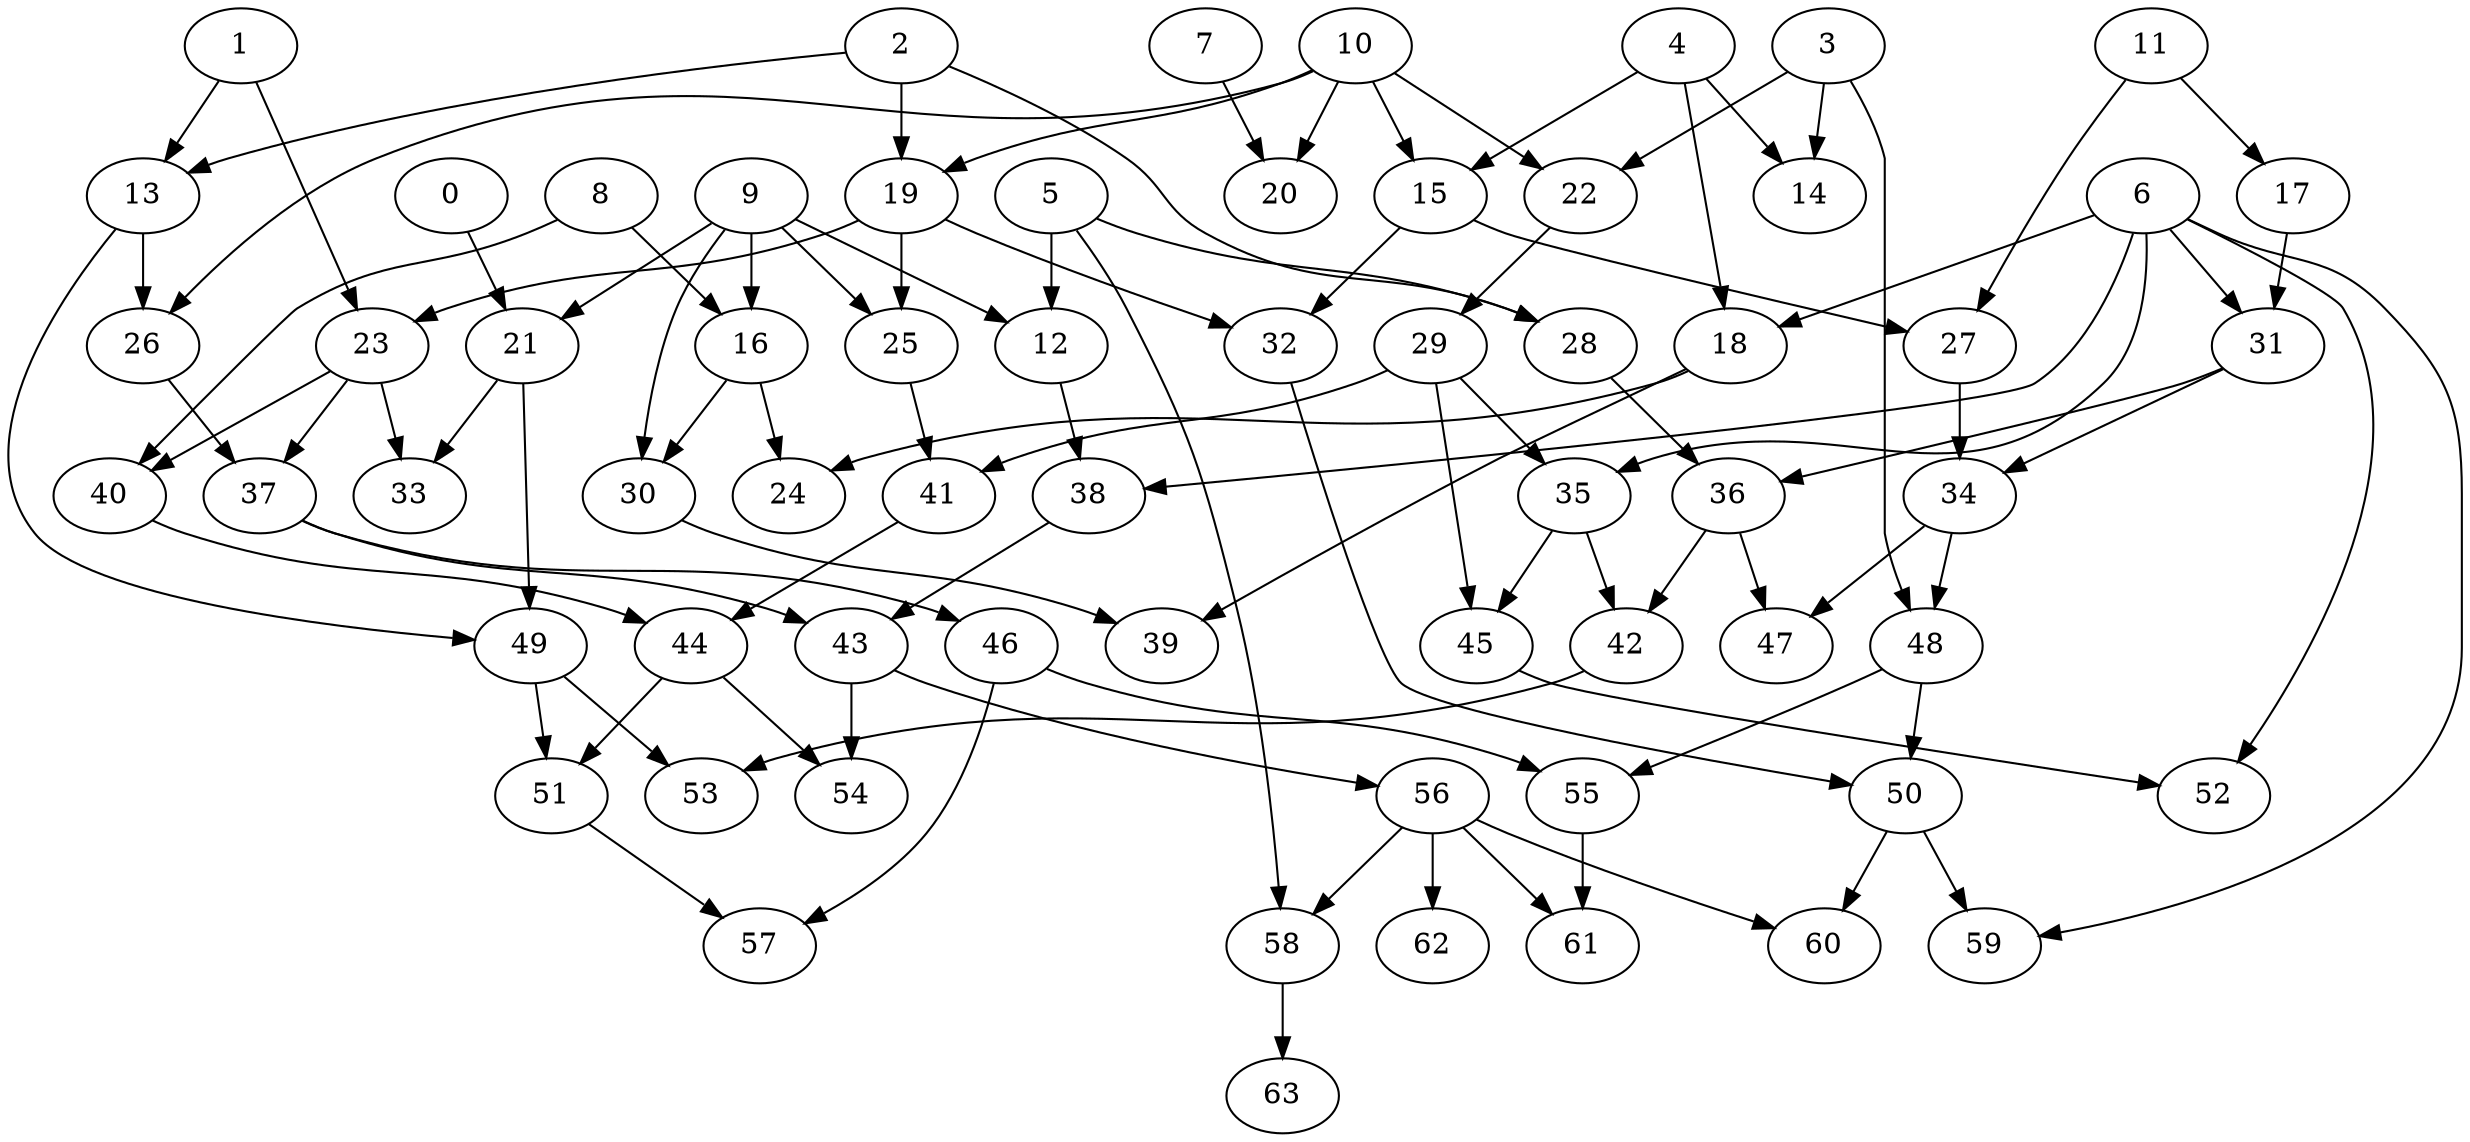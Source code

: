 strict digraph "" {
	0	[layer=1];
	21	[layer=2];
	0 -> 21;
	1	[layer=1];
	13	[layer=2];
	1 -> 13;
	23	[layer=3];
	1 -> 23;
	2	[layer=1];
	2 -> 13;
	19	[layer=2];
	2 -> 19;
	28	[layer=2];
	2 -> 28;
	3	[layer=1];
	14	[layer=2];
	3 -> 14;
	22	[layer=2];
	3 -> 22;
	48	[layer=5];
	3 -> 48;
	4	[layer=1];
	4 -> 14;
	15	[layer=2];
	4 -> 15;
	18	[layer=2];
	4 -> 18;
	5	[layer=1];
	12	[layer=2];
	5 -> 12;
	5 -> 28;
	58	[layer=7];
	5 -> 58;
	6	[layer=1];
	6 -> 18;
	31	[layer=3];
	6 -> 31;
	38	[layer=3];
	6 -> 38;
	35	[layer=4];
	6 -> 35;
	52	[layer=6];
	6 -> 52;
	59	[layer=7];
	6 -> 59;
	7	[layer=1];
	20	[layer=2];
	7 -> 20;
	8	[layer=1];
	16	[layer=2];
	8 -> 16;
	40	[layer=4];
	8 -> 40;
	9	[layer=1];
	9 -> 12;
	9 -> 16;
	9 -> 21;
	25	[layer=3];
	9 -> 25;
	30	[layer=3];
	9 -> 30;
	10	[layer=1];
	10 -> 15;
	10 -> 19;
	10 -> 20;
	10 -> 22;
	26	[layer=3];
	10 -> 26;
	11	[layer=1];
	17	[layer=2];
	11 -> 17;
	27	[layer=3];
	11 -> 27;
	12 -> 38;
	13 -> 26;
	49	[layer=3];
	13 -> 49;
	15 -> 27;
	32	[layer=3];
	15 -> 32;
	24	[layer=3];
	16 -> 24;
	16 -> 30;
	17 -> 31;
	18 -> 24;
	39	[layer=4];
	18 -> 39;
	19 -> 23;
	19 -> 25;
	19 -> 32;
	21 -> 49;
	33	[layer=4];
	21 -> 33;
	29	[layer=3];
	22 -> 29;
	36	[layer=4];
	28 -> 36;
	23 -> 33;
	37	[layer=4];
	23 -> 37;
	23 -> 40;
	41	[layer=4];
	25 -> 41;
	26 -> 37;
	34	[layer=4];
	27 -> 34;
	29 -> 35;
	29 -> 41;
	45	[layer=5];
	29 -> 45;
	30 -> 39;
	31 -> 34;
	31 -> 36;
	50	[layer=6];
	32 -> 50;
	43	[layer=5];
	38 -> 43;
	51	[layer=6];
	49 -> 51;
	53	[layer=6];
	49 -> 53;
	47	[layer=5];
	34 -> 47;
	34 -> 48;
	42	[layer=5];
	35 -> 42;
	35 -> 45;
	36 -> 42;
	36 -> 47;
	37 -> 43;
	46	[layer=5];
	37 -> 46;
	44	[layer=5];
	40 -> 44;
	41 -> 44;
	42 -> 53;
	54	[layer=6];
	43 -> 54;
	56	[layer=6];
	43 -> 56;
	44 -> 51;
	44 -> 54;
	45 -> 52;
	55	[layer=6];
	46 -> 55;
	57	[layer=7];
	46 -> 57;
	48 -> 50;
	48 -> 55;
	50 -> 59;
	60	[layer=7];
	50 -> 60;
	51 -> 57;
	61	[layer=7];
	55 -> 61;
	56 -> 58;
	56 -> 60;
	56 -> 61;
	62	[layer=7];
	56 -> 62;
	63	[layer=8];
	58 -> 63;
}
